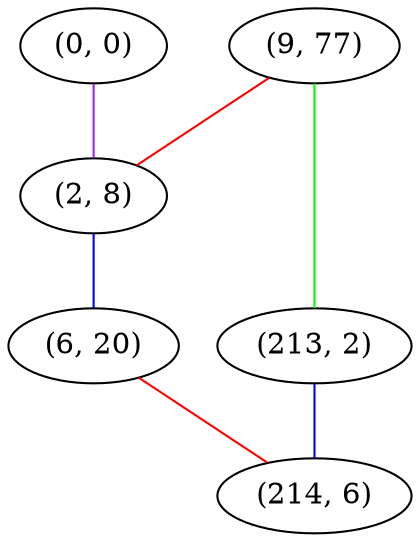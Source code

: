graph "" {
"(9, 77)";
"(0, 0)";
"(2, 8)";
"(213, 2)";
"(6, 20)";
"(214, 6)";
"(9, 77)" -- "(2, 8)"  [color=red, key=0, weight=1];
"(9, 77)" -- "(213, 2)"  [color=green, key=0, weight=2];
"(0, 0)" -- "(2, 8)"  [color=purple, key=0, weight=4];
"(2, 8)" -- "(6, 20)"  [color=blue, key=0, weight=3];
"(213, 2)" -- "(214, 6)"  [color=blue, key=0, weight=3];
"(6, 20)" -- "(214, 6)"  [color=red, key=0, weight=1];
}
